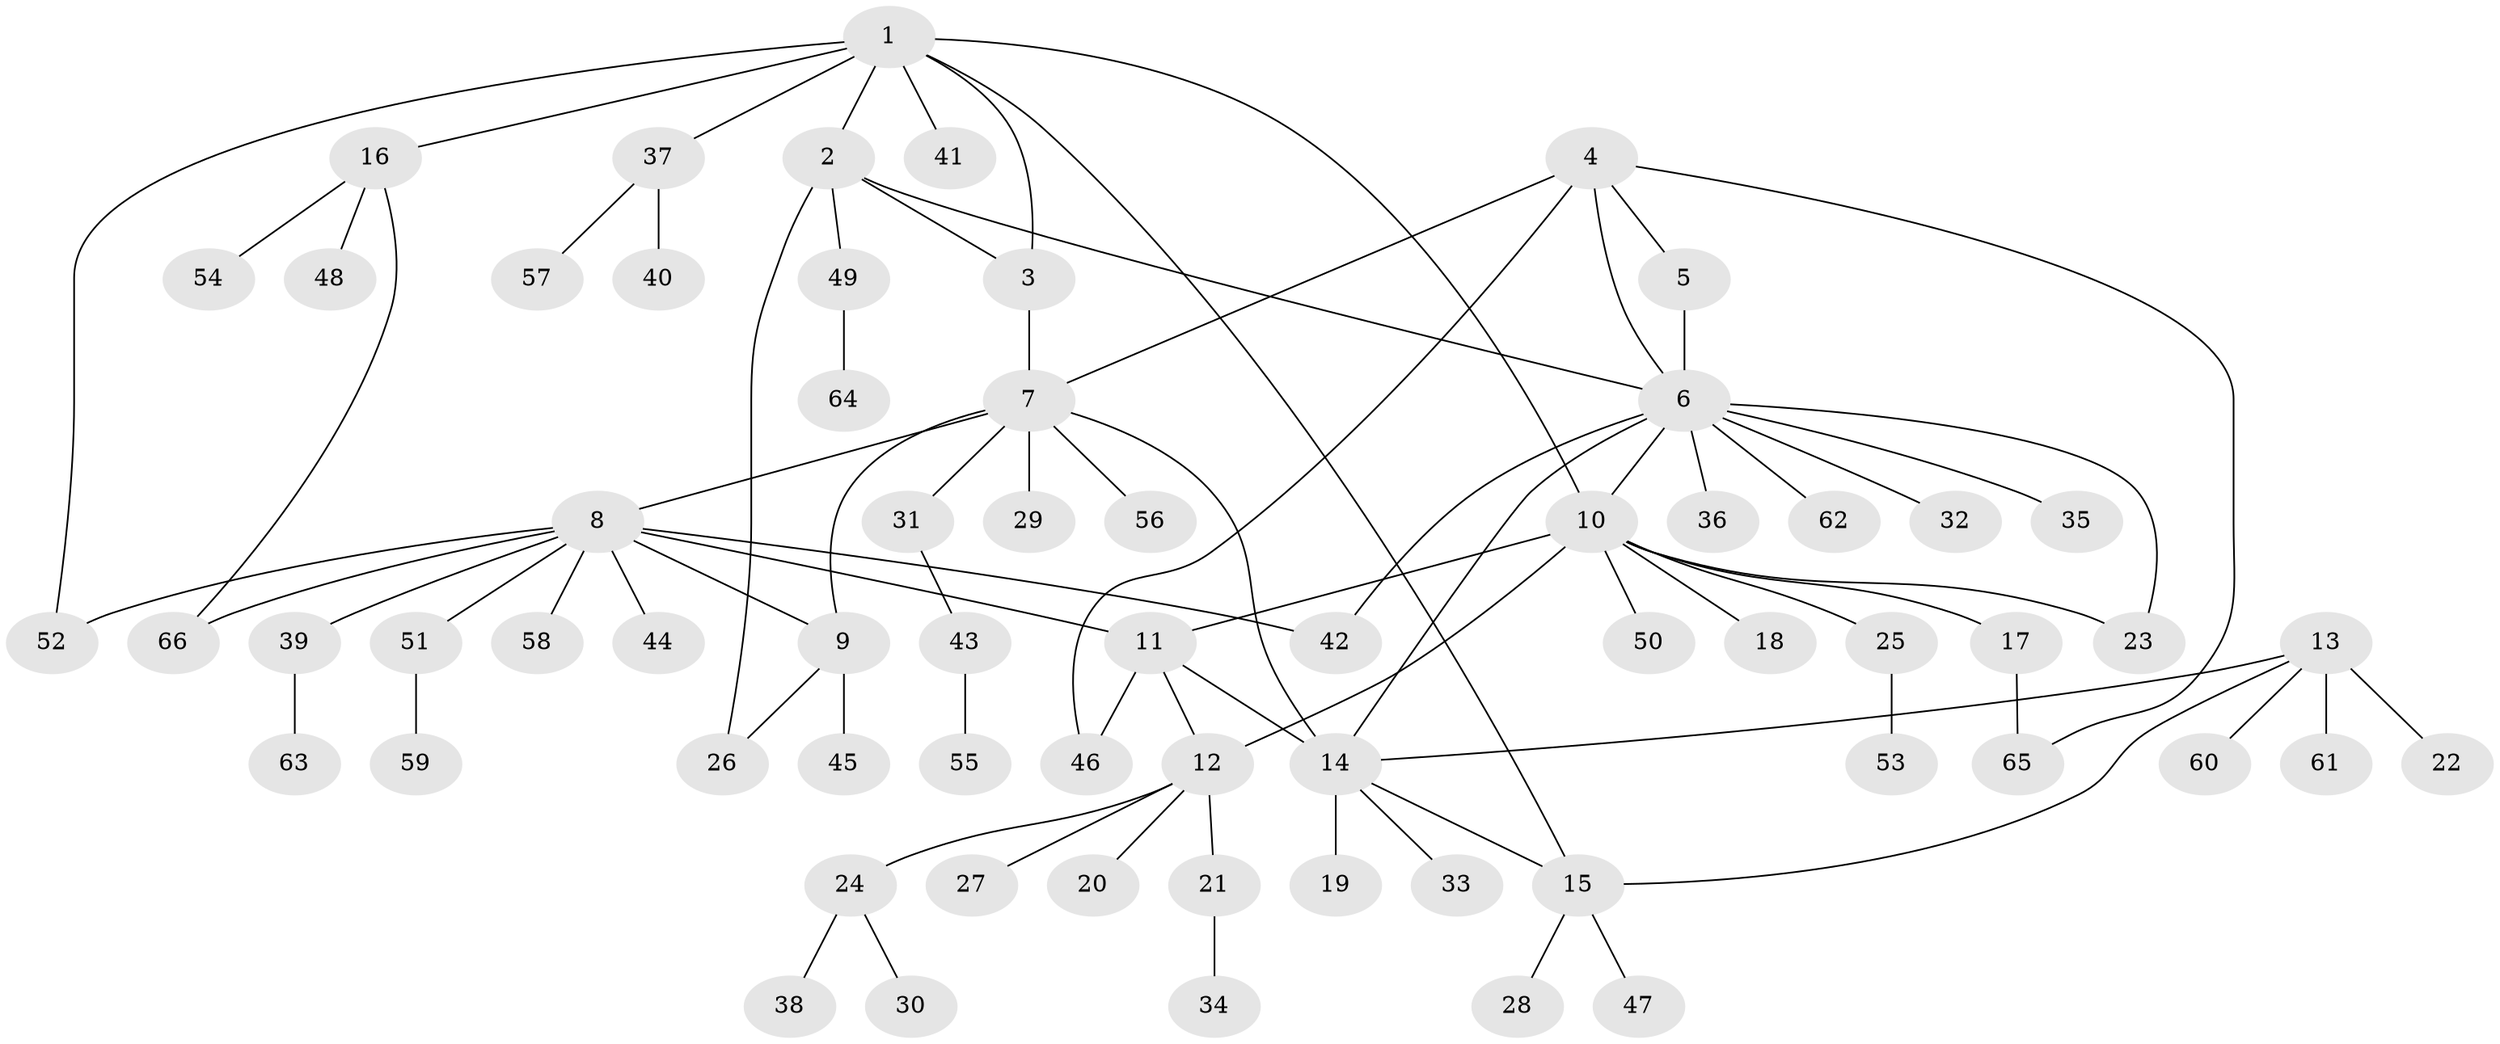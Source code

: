 // coarse degree distribution, {5: 0.10344827586206896, 4: 0.06896551724137931, 2: 0.13793103448275862, 9: 0.034482758620689655, 1: 0.41379310344827586, 3: 0.10344827586206896, 7: 0.034482758620689655, 6: 0.06896551724137931, 8: 0.034482758620689655}
// Generated by graph-tools (version 1.1) at 2025/37/03/04/25 23:37:38]
// undirected, 66 vertices, 83 edges
graph export_dot {
  node [color=gray90,style=filled];
  1;
  2;
  3;
  4;
  5;
  6;
  7;
  8;
  9;
  10;
  11;
  12;
  13;
  14;
  15;
  16;
  17;
  18;
  19;
  20;
  21;
  22;
  23;
  24;
  25;
  26;
  27;
  28;
  29;
  30;
  31;
  32;
  33;
  34;
  35;
  36;
  37;
  38;
  39;
  40;
  41;
  42;
  43;
  44;
  45;
  46;
  47;
  48;
  49;
  50;
  51;
  52;
  53;
  54;
  55;
  56;
  57;
  58;
  59;
  60;
  61;
  62;
  63;
  64;
  65;
  66;
  1 -- 2;
  1 -- 3;
  1 -- 10;
  1 -- 15;
  1 -- 16;
  1 -- 37;
  1 -- 41;
  1 -- 52;
  2 -- 3;
  2 -- 6;
  2 -- 26;
  2 -- 49;
  3 -- 7;
  4 -- 5;
  4 -- 6;
  4 -- 7;
  4 -- 46;
  4 -- 65;
  5 -- 6;
  6 -- 10;
  6 -- 14;
  6 -- 23;
  6 -- 32;
  6 -- 35;
  6 -- 36;
  6 -- 42;
  6 -- 62;
  7 -- 8;
  7 -- 9;
  7 -- 14;
  7 -- 29;
  7 -- 31;
  7 -- 56;
  8 -- 9;
  8 -- 11;
  8 -- 39;
  8 -- 42;
  8 -- 44;
  8 -- 51;
  8 -- 52;
  8 -- 58;
  8 -- 66;
  9 -- 26;
  9 -- 45;
  10 -- 11;
  10 -- 12;
  10 -- 17;
  10 -- 18;
  10 -- 23;
  10 -- 25;
  10 -- 50;
  11 -- 12;
  11 -- 14;
  11 -- 46;
  12 -- 20;
  12 -- 21;
  12 -- 24;
  12 -- 27;
  13 -- 14;
  13 -- 15;
  13 -- 22;
  13 -- 60;
  13 -- 61;
  14 -- 15;
  14 -- 19;
  14 -- 33;
  15 -- 28;
  15 -- 47;
  16 -- 48;
  16 -- 54;
  16 -- 66;
  17 -- 65;
  21 -- 34;
  24 -- 30;
  24 -- 38;
  25 -- 53;
  31 -- 43;
  37 -- 40;
  37 -- 57;
  39 -- 63;
  43 -- 55;
  49 -- 64;
  51 -- 59;
}
